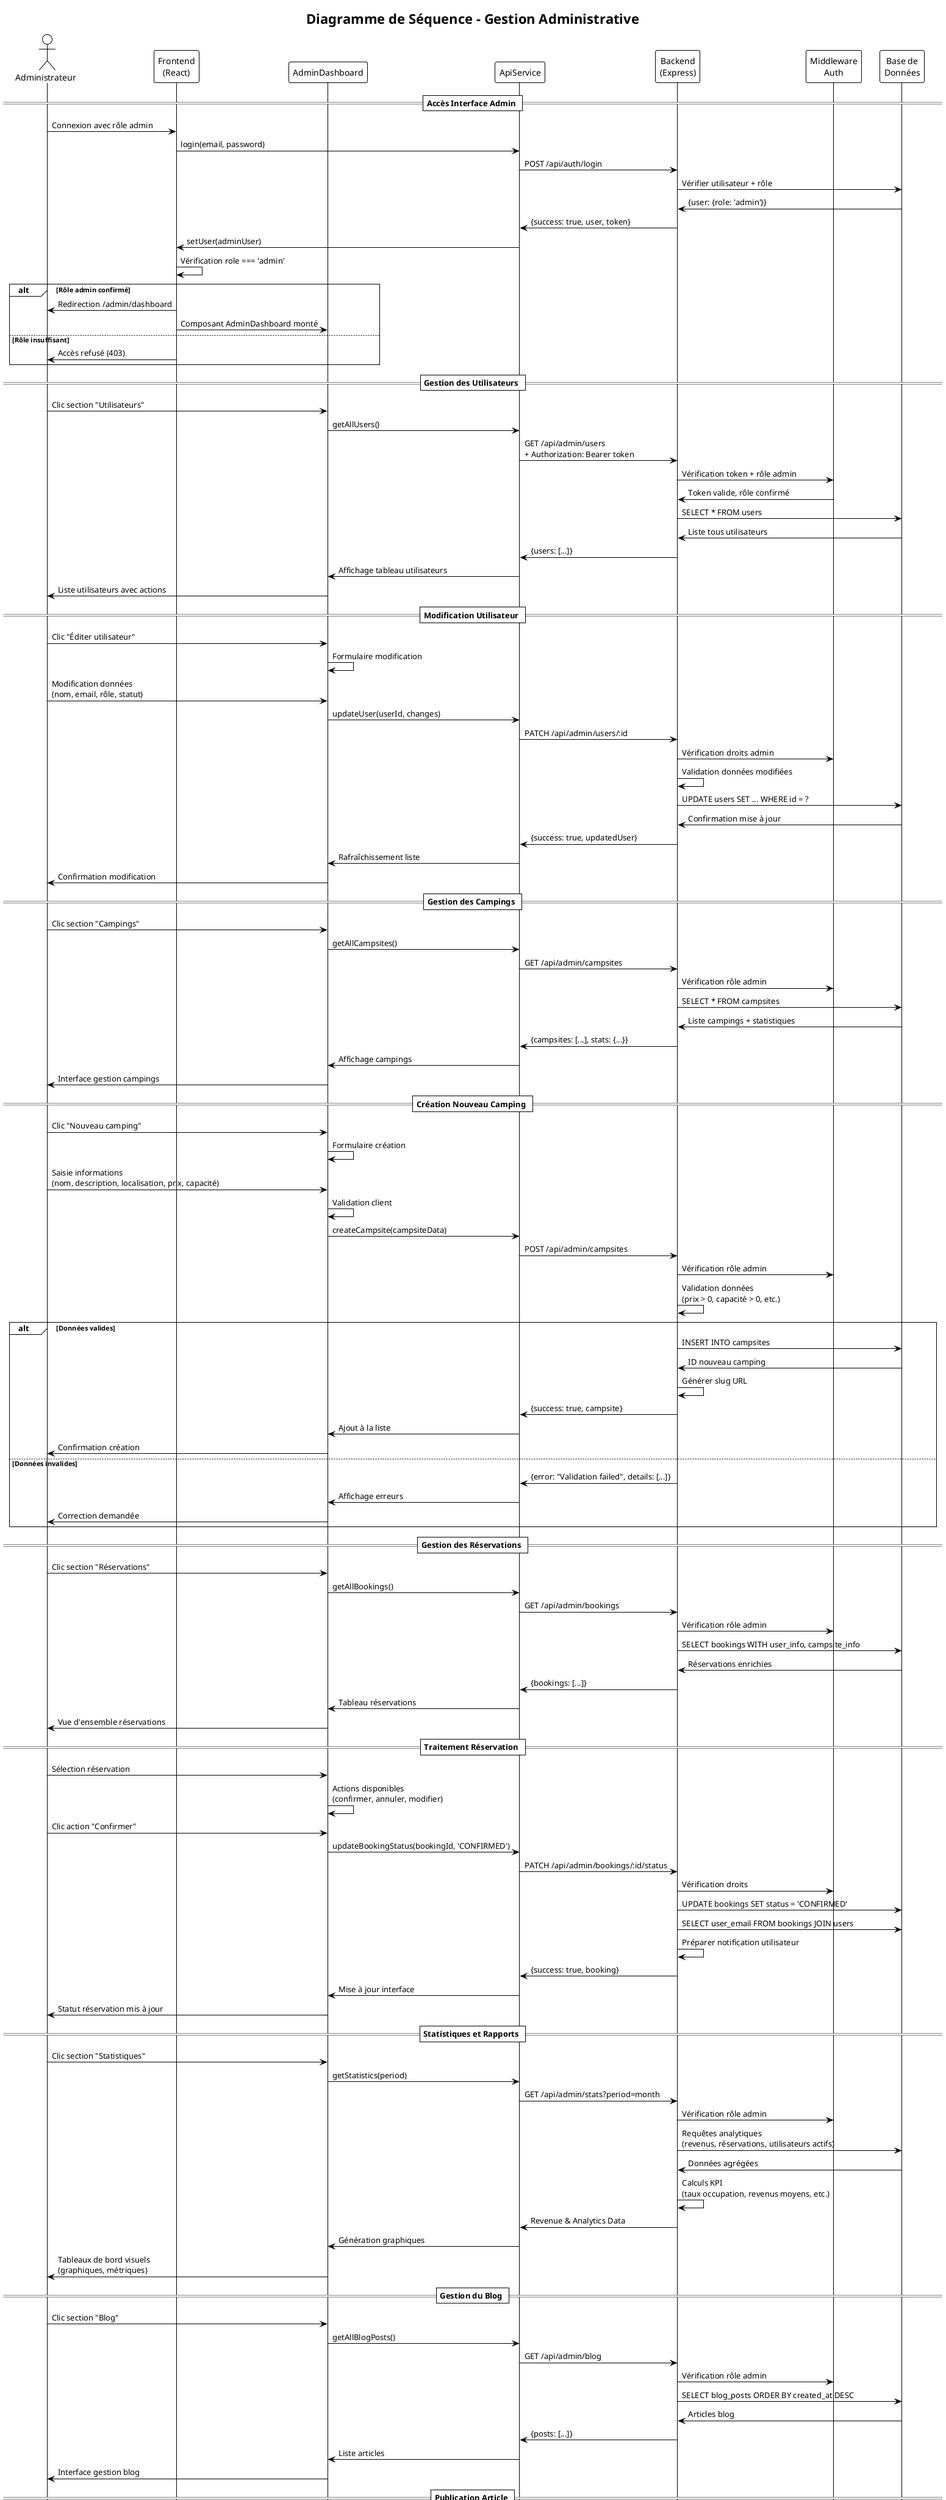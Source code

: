 @startuml Sequence_Admin
!theme plain
title Diagramme de Séquence - Gestion Administrative

actor "Administrateur" as Admin
participant "Frontend\n(React)" as Frontend
participant "AdminDashboard" as Dashboard
participant "ApiService" as API
participant "Backend\n(Express)" as Backend
participant "Middleware\nAuth" as AuthMW
participant "Base de\nDonnées" as DB

== Accès Interface Admin ==
Admin -> Frontend: Connexion avec rôle admin
Frontend -> API: login(email, password)
API -> Backend: POST /api/auth/login

Backend -> DB: Vérifier utilisateur + rôle
DB -> Backend: {user: {role: 'admin'}}
Backend -> API: {success: true, user, token}
API -> Frontend: setUser(adminUser)

Frontend -> Frontend: Vérification role === 'admin'
alt Rôle admin confirmé
    Frontend -> Admin: Redirection /admin/dashboard
    Frontend -> Dashboard: Composant AdminDashboard monté
else Rôle insuffisant
    Frontend -> Admin: Accès refusé (403)
end

== Gestion des Utilisateurs ==
Admin -> Dashboard: Clic section "Utilisateurs"
Dashboard -> API: getAllUsers()
API -> Backend: GET /api/admin/users\n+ Authorization: Bearer token

Backend -> AuthMW: Vérification token + rôle admin
AuthMW -> Backend: Token valide, rôle confirmé
Backend -> DB: SELECT * FROM users
DB -> Backend: Liste tous utilisateurs
Backend -> API: {users: [...]}
API -> Dashboard: Affichage tableau utilisateurs
Dashboard -> Admin: Liste utilisateurs avec actions

== Modification Utilisateur ==
Admin -> Dashboard: Clic "Éditer utilisateur"
Dashboard -> Dashboard: Formulaire modification
Admin -> Dashboard: Modification données\n(nom, email, rôle, statut)
Dashboard -> API: updateUser(userId, changes)
API -> Backend: PATCH /api/admin/users/:id

Backend -> AuthMW: Vérification droits admin
Backend -> Backend: Validation données modifiées
Backend -> DB: UPDATE users SET ... WHERE id = ?
DB -> Backend: Confirmation mise à jour
Backend -> API: {success: true, updatedUser}
API -> Dashboard: Rafraîchissement liste
Dashboard -> Admin: Confirmation modification

== Gestion des Campings ==
Admin -> Dashboard: Clic section "Campings"
Dashboard -> API: getAllCampsites()
API -> Backend: GET /api/admin/campsites

Backend -> AuthMW: Vérification rôle admin
Backend -> DB: SELECT * FROM campsites
DB -> Backend: Liste campings + statistiques
Backend -> API: {campsites: [...], stats: {...}}
API -> Dashboard: Affichage campings
Dashboard -> Admin: Interface gestion campings

== Création Nouveau Camping ==
Admin -> Dashboard: Clic "Nouveau camping"
Dashboard -> Dashboard: Formulaire création
Admin -> Dashboard: Saisie informations\n(nom, description, localisation, prix, capacité)
Dashboard -> Dashboard: Validation client
Dashboard -> API: createCampsite(campsiteData)
API -> Backend: POST /api/admin/campsites

Backend -> AuthMW: Vérification rôle admin
Backend -> Backend: Validation données\n(prix > 0, capacité > 0, etc.)

alt Données valides
    Backend -> DB: INSERT INTO campsites
    DB -> Backend: ID nouveau camping
    Backend -> Backend: Générer slug URL
    Backend -> API: {success: true, campsite}
    API -> Dashboard: Ajout à la liste
    Dashboard -> Admin: Confirmation création
else Données invalides
    Backend -> API: {error: "Validation failed", details: [...]}
    API -> Dashboard: Affichage erreurs
    Dashboard -> Admin: Correction demandée
end

== Gestion des Réservations ==
Admin -> Dashboard: Clic section "Réservations"
Dashboard -> API: getAllBookings()
API -> Backend: GET /api/admin/bookings

Backend -> AuthMW: Vérification rôle admin
Backend -> DB: SELECT bookings WITH user_info, campsite_info
DB -> Backend: Réservations enrichies
Backend -> API: {bookings: [...]}
API -> Dashboard: Tableau réservations
Dashboard -> Admin: Vue d'ensemble réservations

== Traitement Réservation ==
Admin -> Dashboard: Sélection réservation
Dashboard -> Dashboard: Actions disponibles\n(confirmer, annuler, modifier)
Admin -> Dashboard: Clic action "Confirmer"

Dashboard -> API: updateBookingStatus(bookingId, 'CONFIRMED')
API -> Backend: PATCH /api/admin/bookings/:id/status

Backend -> AuthMW: Vérification droits
Backend -> DB: UPDATE bookings SET status = 'CONFIRMED'
Backend -> DB: SELECT user_email FROM bookings JOIN users
Backend -> Backend: Préparer notification utilisateur
Backend -> API: {success: true, booking}

API -> Dashboard: Mise à jour interface
Dashboard -> Admin: Statut réservation mis à jour

== Statistiques et Rapports ==
Admin -> Dashboard: Clic section "Statistiques"
Dashboard -> API: getStatistics(period)
API -> Backend: GET /api/admin/stats?period=month

Backend -> AuthMW: Vérification rôle admin
Backend -> DB: Requêtes analytiques\n(revenus, réservations, utilisateurs actifs)

DB -> Backend: Données agrégées
Backend -> Backend: Calculs KPI\n(taux occupation, revenus moyens, etc.)
Backend -> API: Revenue & Analytics Data

API -> Dashboard: Génération graphiques
Dashboard -> Admin: Tableaux de bord visuels\n(graphiques, métriques)

== Gestion du Blog ==
Admin -> Dashboard: Clic section "Blog"
Dashboard -> API: getAllBlogPosts()
API -> Backend: GET /api/admin/blog

Backend -> AuthMW: Vérification rôle admin
Backend -> DB: SELECT blog_posts ORDER BY created_at DESC
DB -> Backend: Articles blog
Backend -> API: {posts: [...]}
API -> Dashboard: Liste articles
Dashboard -> Admin: Interface gestion blog

== Publication Article ==
Admin -> Dashboard: Clic "Nouvel article"
Dashboard -> Dashboard: Éditeur de contenu
Admin -> Dashboard: Rédaction article\n(titre, contenu, tags, catégorie)
Dashboard -> API: createBlogPost(postData)
API -> Backend: POST /api/admin/blog

Backend -> AuthMW: Vérification rôle admin
Backend -> Backend: Validation contenu\n(titre requis, contenu non vide)
Backend -> DB: INSERT INTO blog_posts
Backend -> API: {success: true, post}
API -> Dashboard: Article ajouté
Dashboard -> Admin: Confirmation publication

@enduml
